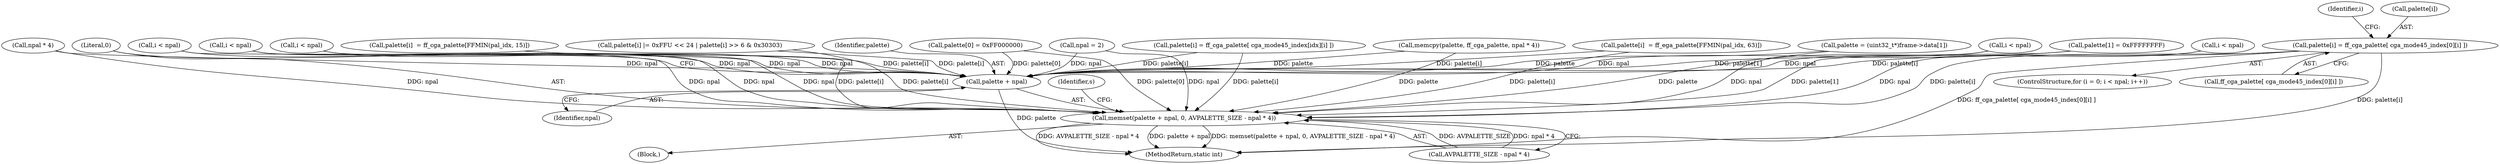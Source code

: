 digraph "0_FFmpeg_8c2ea3030af7b40a3c4275696fb5c76cdb80950a@array" {
"1000614" [label="(Call,palette[i] = ff_cga_palette[ cga_mode45_index[0][i] ])"];
"1000636" [label="(Call,memset(palette + npal, 0, AVPALETTE_SIZE - npal * 4))"];
"1000637" [label="(Call,palette + npal)"];
"1000633" [label="(Call,npal * 4)"];
"1000500" [label="(Call,i < npal)"];
"1000586" [label="(Call,palette[0] = 0xFF000000)"];
"1000436" [label="(Call,palette[i] = ff_cga_palette[ cga_mode45_index[idx][i] ])"];
"1000636" [label="(Call,memset(palette + npal, 0, AVPALETTE_SIZE - npal * 4))"];
"1000609" [label="(Call,i < npal)"];
"1000591" [label="(Call,palette[1] = 0xFFFFFFFF)"];
"1000462" [label="(Call,i < npal)"];
"1000613" [label="(Identifier,i)"];
"1000105" [label="(Block,)"];
"1000615" [label="(Call,palette[i])"];
"1000630" [label="(Call,memcpy(palette, ff_cga_palette, npal * 4))"];
"1000639" [label="(Identifier,npal)"];
"1000544" [label="(Call,i < npal)"];
"1000605" [label="(ControlStructure,for (i = 0; i < npal; i++))"];
"1000431" [label="(Call,i < npal)"];
"1000637" [label="(Call,palette + npal)"];
"1000618" [label="(Call,ff_cga_palette[ cga_mode45_index[0][i] ])"];
"1000514" [label="(Call,palette[i]  = ff_ega_palette[FFMIN(pal_idx, 63)])"];
"1000583" [label="(Call,npal = 2)"];
"1000390" [label="(Call,palette = (uint32_t*)frame->data[1])"];
"1000641" [label="(Call,AVPALETTE_SIZE - npal * 4)"];
"1000638" [label="(Identifier,palette)"];
"1000931" [label="(MethodReturn,static int)"];
"1000614" [label="(Call,palette[i] = ff_cga_palette[ cga_mode45_index[0][i] ])"];
"1000640" [label="(Literal,0)"];
"1000561" [label="(Call,palette[i] |= 0xFFU << 24 | palette[i] >> 6 & 0x30303)"];
"1000476" [label="(Call,palette[i]  = ff_cga_palette[FFMIN(pal_idx, 15)])"];
"1000649" [label="(Identifier,s)"];
"1000614" -> "1000605"  [label="AST: "];
"1000614" -> "1000618"  [label="CFG: "];
"1000615" -> "1000614"  [label="AST: "];
"1000618" -> "1000614"  [label="AST: "];
"1000613" -> "1000614"  [label="CFG: "];
"1000614" -> "1000931"  [label="DDG: ff_cga_palette[ cga_mode45_index[0][i] ]"];
"1000614" -> "1000931"  [label="DDG: palette[i]"];
"1000614" -> "1000636"  [label="DDG: palette[i]"];
"1000614" -> "1000637"  [label="DDG: palette[i]"];
"1000636" -> "1000105"  [label="AST: "];
"1000636" -> "1000641"  [label="CFG: "];
"1000637" -> "1000636"  [label="AST: "];
"1000640" -> "1000636"  [label="AST: "];
"1000641" -> "1000636"  [label="AST: "];
"1000649" -> "1000636"  [label="CFG: "];
"1000636" -> "1000931"  [label="DDG: AVPALETTE_SIZE - npal * 4"];
"1000636" -> "1000931"  [label="DDG: palette + npal"];
"1000636" -> "1000931"  [label="DDG: memset(palette + npal, 0, AVPALETTE_SIZE - npal * 4)"];
"1000436" -> "1000636"  [label="DDG: palette[i]"];
"1000561" -> "1000636"  [label="DDG: palette[i]"];
"1000630" -> "1000636"  [label="DDG: palette"];
"1000591" -> "1000636"  [label="DDG: palette[1]"];
"1000514" -> "1000636"  [label="DDG: palette[i]"];
"1000586" -> "1000636"  [label="DDG: palette[0]"];
"1000390" -> "1000636"  [label="DDG: palette"];
"1000476" -> "1000636"  [label="DDG: palette[i]"];
"1000544" -> "1000636"  [label="DDG: npal"];
"1000583" -> "1000636"  [label="DDG: npal"];
"1000609" -> "1000636"  [label="DDG: npal"];
"1000500" -> "1000636"  [label="DDG: npal"];
"1000633" -> "1000636"  [label="DDG: npal"];
"1000431" -> "1000636"  [label="DDG: npal"];
"1000462" -> "1000636"  [label="DDG: npal"];
"1000641" -> "1000636"  [label="DDG: AVPALETTE_SIZE"];
"1000641" -> "1000636"  [label="DDG: npal * 4"];
"1000637" -> "1000639"  [label="CFG: "];
"1000638" -> "1000637"  [label="AST: "];
"1000639" -> "1000637"  [label="AST: "];
"1000640" -> "1000637"  [label="CFG: "];
"1000637" -> "1000931"  [label="DDG: palette"];
"1000436" -> "1000637"  [label="DDG: palette[i]"];
"1000561" -> "1000637"  [label="DDG: palette[i]"];
"1000630" -> "1000637"  [label="DDG: palette"];
"1000591" -> "1000637"  [label="DDG: palette[1]"];
"1000514" -> "1000637"  [label="DDG: palette[i]"];
"1000586" -> "1000637"  [label="DDG: palette[0]"];
"1000390" -> "1000637"  [label="DDG: palette"];
"1000476" -> "1000637"  [label="DDG: palette[i]"];
"1000544" -> "1000637"  [label="DDG: npal"];
"1000583" -> "1000637"  [label="DDG: npal"];
"1000609" -> "1000637"  [label="DDG: npal"];
"1000500" -> "1000637"  [label="DDG: npal"];
"1000633" -> "1000637"  [label="DDG: npal"];
"1000431" -> "1000637"  [label="DDG: npal"];
"1000462" -> "1000637"  [label="DDG: npal"];
}
